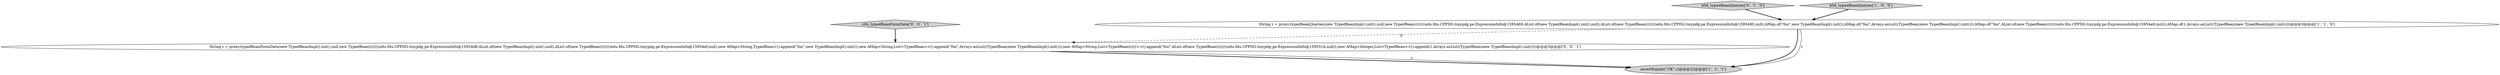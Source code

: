 digraph {
2 [style = filled, label = "assertEquals(\"OK\",r)@@@22@@@['1', '1', '1']", fillcolor = lightgray, shape = ellipse image = "AAA0AAABBB1BBB"];
5 [style = filled, label = "c04_typedBeanFormData['0', '0', '1']", fillcolor = lightgray, shape = diamond image = "AAA0AAABBB3BBB"];
3 [style = filled, label = "b04_typedBeanQueries['0', '1', '0']", fillcolor = lightgray, shape = diamond image = "AAA0AAABBB2BBB"];
4 [style = filled, label = "String r = proxy.typedBeanFormData(new TypedBeanImpl().init(),null,new TypedBean((((((((edu.fdu.CPPDG.tinypdg.pe.ExpressionInfo@15954d8,AList.of(new TypedBeanImpl().init(),null),AList.of(new TypedBean((((((((edu.fdu.CPPDG.tinypdg.pe.ExpressionInfo@15954ef,null),new AMap<String,TypedBean>().append(\"foo\",new TypedBeanImpl().init()),new AMap<String,List<TypedBean>>().append(\"foo\",Arrays.asList((TypedBean)new TypedBeanImpl().init())),new AMap<String,List<TypedBean((((((>>().append(\"foo\",AList.of(new TypedBean((((((((edu.fdu.CPPDG.tinypdg.pe.ExpressionInfo@159551b,null)),new AMap<Integer,List<TypedBean>>().append(1,Arrays.asList((TypedBean)new TypedBeanImpl().init())))@@@3@@@['0', '0', '1']", fillcolor = white, shape = ellipse image = "AAA0AAABBB3BBB"];
1 [style = filled, label = "b04_typedBeanQueries['1', '0', '0']", fillcolor = lightgray, shape = diamond image = "AAA0AAABBB1BBB"];
0 [style = filled, label = "String r = proxy.typedBeanQueries(new TypedBeanImpl().init(),null,new TypedBean((((((((edu.fdu.CPPDG.tinypdg.pe.ExpressionInfo@1595469,AList.of(new TypedBeanImpl().init(),null),AList.of(new TypedBean((((((((edu.fdu.CPPDG.tinypdg.pe.ExpressionInfo@1595480,null),AMap.of(\"foo\",new TypedBeanImpl().init()),AMap.of(\"foo\",Arrays.asList((TypedBean)new TypedBeanImpl().init())),AMap.of(\"foo\",AList.of(new TypedBean((((((((edu.fdu.CPPDG.tinypdg.pe.ExpressionInfo@15954a9,null)),AMap.of(1,Arrays.asList((TypedBean)new TypedBeanImpl().init())))@@@3@@@['1', '1', '0']", fillcolor = white, shape = ellipse image = "AAA0AAABBB1BBB"];
5->4 [style = bold, label=""];
0->4 [style = dashed, label="0"];
1->0 [style = bold, label=""];
4->2 [style = bold, label=""];
3->0 [style = bold, label=""];
0->2 [style = bold, label=""];
0->2 [style = solid, label="r"];
4->2 [style = solid, label="r"];
}
